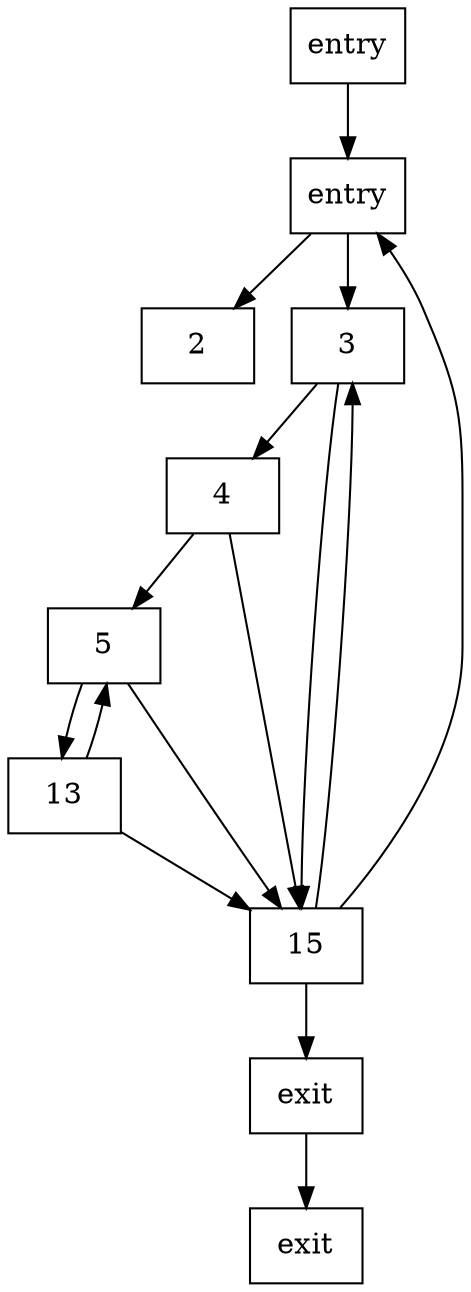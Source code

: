 digraph ControlFlowGraph {
    node [shape=rectangle];
    entry;
    node1 [label="entry"];
    node2 [label="2"];
    node3 [label="3"];
    node4 [label="4"];
    node5 [label="5"];
    node13 [label="13"];
    node15 [label="15"];
    exit;
    node16 [label="exit"];

    entry -> node1;
    node1 -> node2;
    node1 -> node3;
    node3 -> node4;
    node3 -> node15;
    node4 -> node15;
    node4 -> node5;
    node5 -> node15;
    node5 -> node13;
    node13 -> node15;
    node13 -> node5;
    node15 -> node16;
    node15 -> node3;
    node15 -> node1;
    node16 -> exit;
}